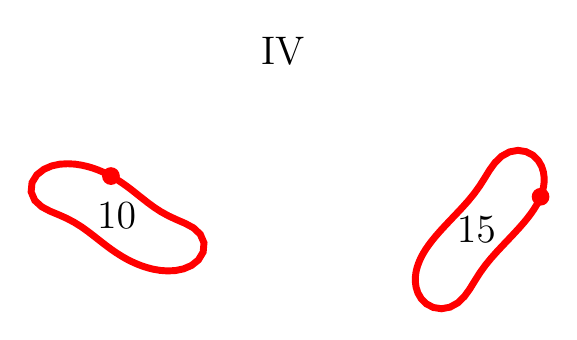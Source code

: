 \begin{tikzpicture}[scale=1]

\begin{axis}[
  xmin = -10,
  xmax = 2,
  ymin = -2.45,
  ymax = 2.45,
  scale only axis,
  axis equal image,
  hide axis,
  title = {\Large{IV}}
  ]

\addplot [mark=none,red,line width=2.5] table{
-7.104e+00 9.044e-01
-7.154e+00 9.313e-01
-7.209e+00 9.585e-01
-7.272e+00 9.871e-01
-7.344e+00 1.017e+00
-7.428e+00 1.047e+00
-7.524e+00 1.076e+00
-7.633e+00 1.101e+00
-7.754e+00 1.12e+00
-7.886e+00 1.127e+00
-8.027e+00 1.119e+00
-8.173e+00 1.088e+00
-8.316e+00 1.026e+00
-8.443e+00 9.267e-01
-8.53e+00 7.859e-01
-8.546e+00 6.19e-01
-8.48e+00 4.634e-01
-8.354e+00 3.487e-01
-8.205e+00 2.701e-01
-8.051e+00 2.06e-01
-7.903e+00 1.402e-01
-7.765e+00 6.698e-02
-7.638e+00 -1.256e-02
-7.523e+00 -9.45e-02
-7.418e+00 -1.748e-01
-7.322e+00 -2.503e-01
-7.234e+00 -3.188e-01
-7.154e+00 -3.793e-01
-7.082e+00 -4.316e-01
-7.017e+00 -4.76e-01
-6.959e+00 -5.135e-01
-6.907e+00 -5.456e-01
-6.858e+00 -5.744e-01
-6.808e+00 -6.02e-01
-6.753e+00 -6.301e-01
-6.691e+00 -6.597e-01
-6.619e+00 -6.909e-01
-6.536e+00 -7.226e-01
-6.44e+00 -7.532e-01
-6.332e+00 -7.803e-01
-6.212e+00 -8.006e-01
-6.08e+00 -8.099e-01
-5.939e+00 -8.029e-01
-5.793e+00 -7.728e-01
-5.649e+00 -7.115e-01
-5.523e+00 -6.11e-01
-5.438e+00 -4.692e-01
-5.423e+00 -3.022e-01
-5.49e+00 -1.468e-01
-5.614e+00 -3.118e-02
-5.763e+00 4.932e-02
-5.916e+00 1.157e-01
-6.063e+00 1.839e-01
-6.2e+00 2.593e-01
-6.325e+00 3.408e-01
-6.439e+00 4.243e-01
-6.543e+00 5.058e-01
-6.639e+00 5.821e-01
-6.726e+00 6.51e-01
-6.806e+00 7.116e-01
-6.879e+00 7.636e-01
-6.944e+00 8.076e-01
-7.002e+00 8.447e-01
-7.054e+00 8.762e-01
-7.104e+00 9.044e-01
};

\addplot [mark=none,red,line width=2.5] table{
6.581e-01 5.304e-01
6.78e-01 5.84e-01
6.959e-01 6.426e-01
7.111e-01 7.097e-01
7.214e-01 7.874e-01
7.229e-01 8.764e-01
7.102e-01 9.759e-01
6.766e-01 1.082e+00
6.152e-01 1.187e+00
5.217e-01 1.28e+00
3.969e-01 1.345e+00
2.499e-01 1.369e+00
9.675e-02 1.341e+00
-4.5e-02 1.263e+00
-1.646e-01 1.148e+00
-2.637e-01 1.011e+00
-3.533e-01 8.653e-01
-4.451e-01 7.213e-01
-5.442e-01 5.84e-01
-6.496e-01 4.553e-01
-7.578e-01 3.345e-01
-8.649e-01 2.205e-01
-9.68e-01 1.123e-01
-1.065e+00 9.456e-03
-1.155e+00 -8.799e-02
-1.235e+00 -1.8e-01
-1.306e+00 -2.662e-01
-1.366e+00 -3.463e-01
-1.417e+00 -4.198e-01
-1.458e+00 -4.865e-01
-1.491e+00 -5.467e-01
-1.518e+00 -6.018e-01
-1.54e+00 -6.543e-01
-1.56e+00 -7.079e-01
-1.578e+00 -7.666e-01
-1.593e+00 -8.338e-01
-1.603e+00 -9.115e-01
-1.605e+00 -1.001e+00
-1.592e+00 -1.1e+00
-1.559e+00 -1.206e+00
-1.498e+00 -1.312e+00
-1.404e+00 -1.405e+00
-1.28e+00 -1.47e+00
-1.133e+00 -1.493e+00
-9.795e-01 -1.465e+00
-8.38e-01 -1.387e+00
-7.186e-01 -1.272e+00
-6.197e-01 -1.134e+00
-5.302e-01 -9.887e-01
-4.386e-01 -8.446e-01
-3.397e-01 -7.072e-01
-2.343e-01 -5.784e-01
-1.263e-01 -4.575e-01
-1.938e-02 -3.433e-01
8.364e-02 -2.35e-01
1.807e-01 -1.321e-01
2.701e-01 -3.47e-02
3.507e-01 5.718e-02
4.215e-01 1.433e-01
4.823e-01 2.232e-01
5.33e-01 2.965e-01
5.746e-01 3.63e-01
6.081e-01 4.23e-01
6.353e-01 4.78e-01
6.581e-01 5.304e-01
};

\addplot [only marks,mark=*,red,mark size = 3pt] table{
-7.104e+00 9.044e-01
6.581e-01 5.304e-01
};

\node [below] at (axis cs:  -7.0,  0.6) {\Large{10}};
\node [below] at (axis cs:  -0.50,  0.35) {\Large{15}};

\end{axis}


\end{tikzpicture}




